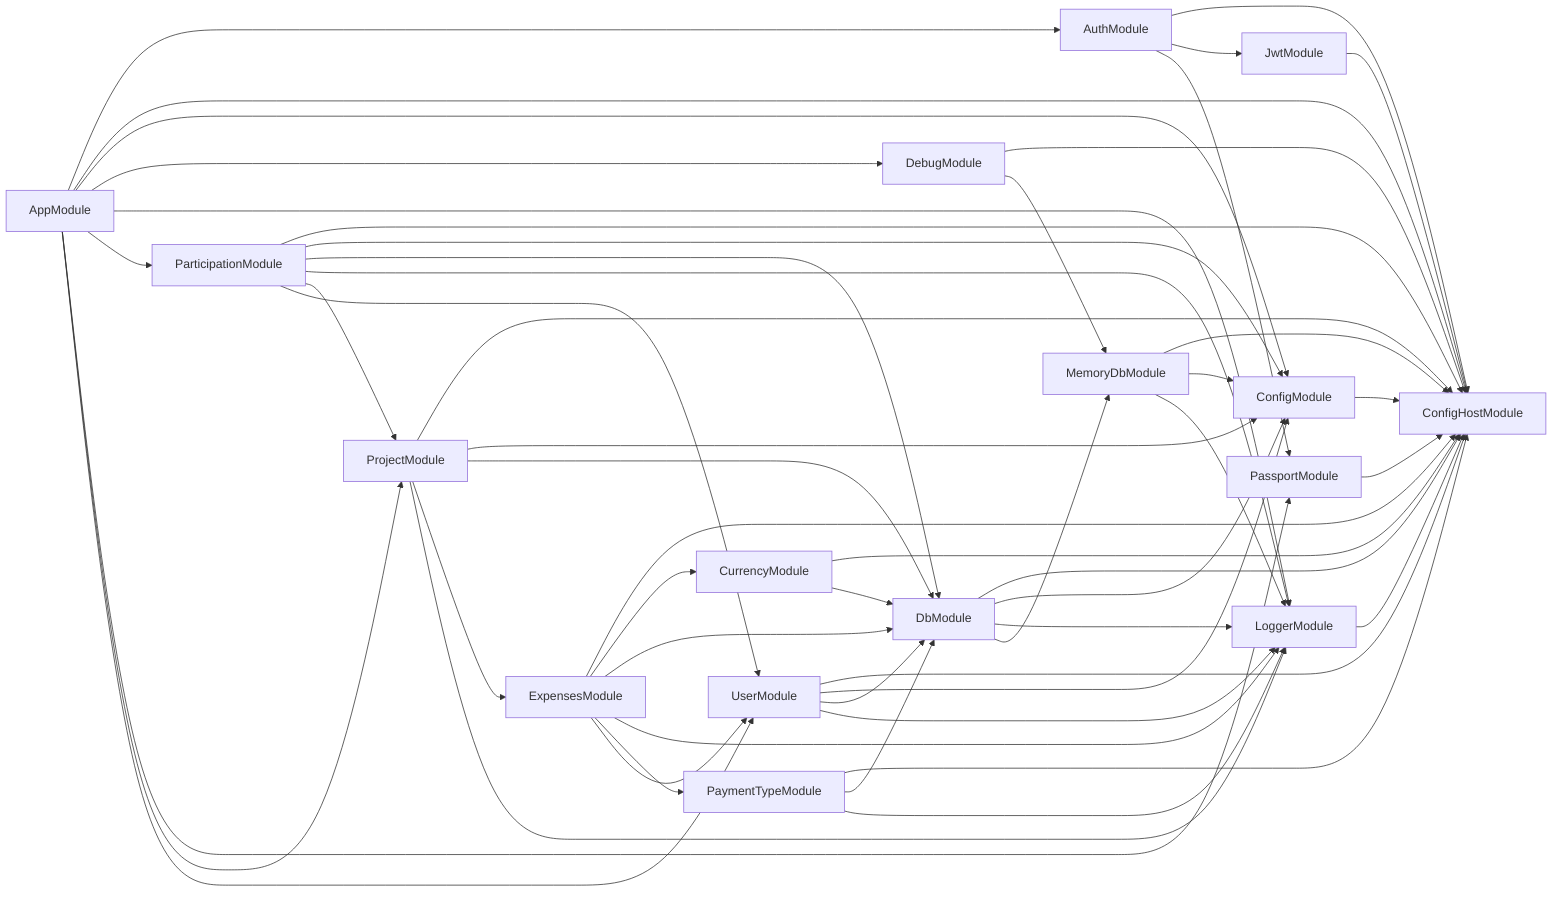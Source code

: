 graph LR
  AppModule-->AuthModule
  AppModule-->ConfigHostModule
  AppModule-->ConfigModule
  AppModule-->DebugModule
  AppModule-->LoggerModule
  AppModule-->ParticipationModule
  AppModule-->PassportModule
  AppModule-->ProjectModule
  AppModule-->UserModule
  AuthModule-->ConfigHostModule
  AuthModule-->JwtModule
  AuthModule-->PassportModule
  ConfigModule-->ConfigHostModule
  CurrencyModule-->ConfigHostModule
  CurrencyModule-->DbModule
  DbModule-->ConfigHostModule
  DbModule-->ConfigModule
  DbModule-->LoggerModule
  DbModule-->MemoryDbModule
  DebugModule-->ConfigHostModule
  DebugModule-->MemoryDbModule
  ExpensesModule-->ConfigHostModule
  ExpensesModule-->CurrencyModule
  ExpensesModule-->DbModule
  ExpensesModule-->LoggerModule
  ExpensesModule-->PaymentTypeModule
  ExpensesModule-->UserModule
  JwtModule-->ConfigHostModule
  LoggerModule-->ConfigHostModule
  MemoryDbModule-->ConfigHostModule
  MemoryDbModule-->ConfigModule
  MemoryDbModule-->LoggerModule
  ParticipationModule-->ConfigHostModule
  ParticipationModule-->ConfigModule
  ParticipationModule-->DbModule
  ParticipationModule-->LoggerModule
  ParticipationModule-->ProjectModule
  ParticipationModule-->UserModule
  PassportModule-->ConfigHostModule
  PaymentTypeModule-->ConfigHostModule
  PaymentTypeModule-->DbModule
  PaymentTypeModule-->LoggerModule
  ProjectModule-->ConfigHostModule
  ProjectModule-->ConfigModule
  ProjectModule-->DbModule
  ProjectModule-->ExpensesModule
  ProjectModule-->LoggerModule
  UserModule-->ConfigHostModule
  UserModule-->ConfigModule
  UserModule-->DbModule
  UserModule-->LoggerModule
